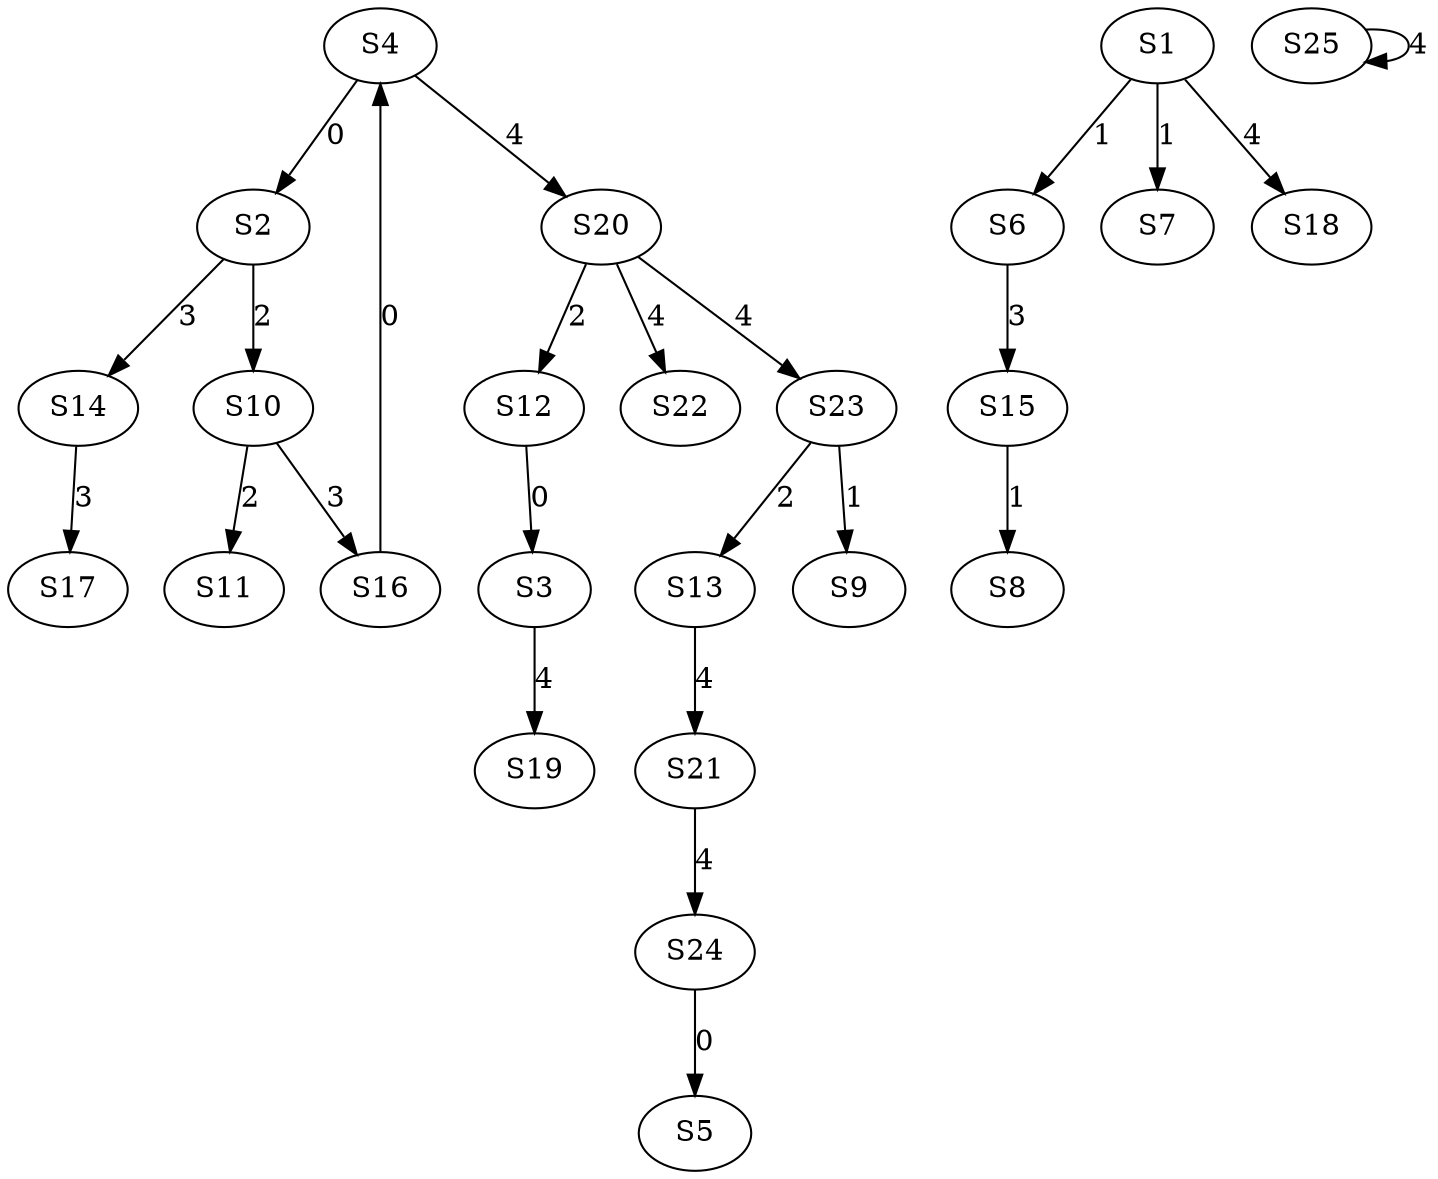 strict digraph {
	S4 -> S2 [ label = 0 ];
	S12 -> S3 [ label = 0 ];
	S16 -> S4 [ label = 0 ];
	S24 -> S5 [ label = 0 ];
	S1 -> S6 [ label = 1 ];
	S1 -> S7 [ label = 1 ];
	S15 -> S8 [ label = 1 ];
	S23 -> S9 [ label = 1 ];
	S2 -> S10 [ label = 2 ];
	S10 -> S11 [ label = 2 ];
	S20 -> S12 [ label = 2 ];
	S23 -> S13 [ label = 2 ];
	S2 -> S14 [ label = 3 ];
	S6 -> S15 [ label = 3 ];
	S10 -> S16 [ label = 3 ];
	S14 -> S17 [ label = 3 ];
	S1 -> S18 [ label = 4 ];
	S3 -> S19 [ label = 4 ];
	S4 -> S20 [ label = 4 ];
	S13 -> S21 [ label = 4 ];
	S20 -> S22 [ label = 4 ];
	S20 -> S23 [ label = 4 ];
	S21 -> S24 [ label = 4 ];
	S25 -> S25 [ label = 4 ];
}
